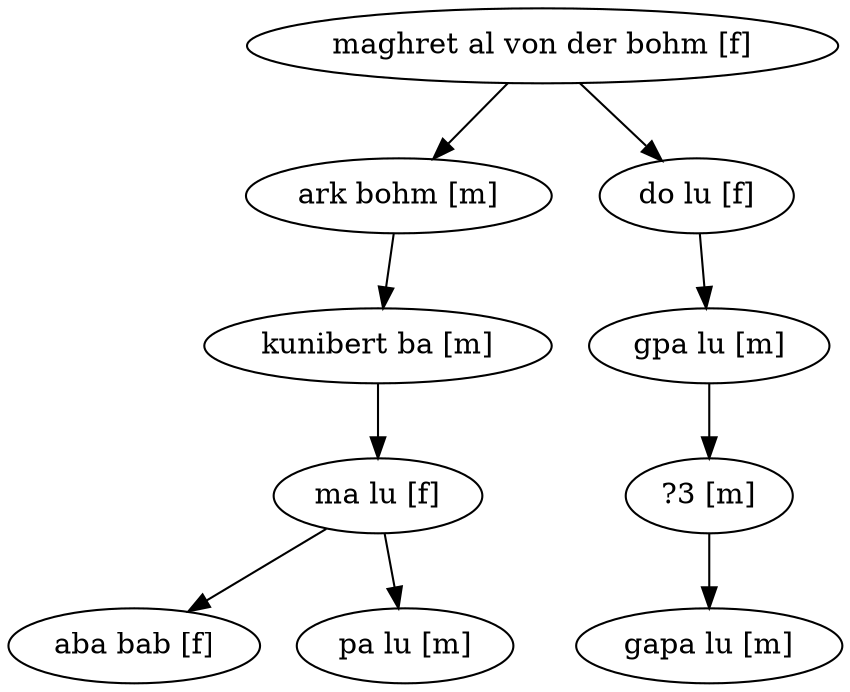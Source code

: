digraph FamilyTree
{
  "?3 [m]" -> "gapa lu [m]";
  "aba bab [f]";
  "ark bohm [m]" -> "kunibert ba [m]";
  "do lu [f]" -> "gpa lu [m]";
  "gapa lu [m]";
  "gpa lu [m]" -> "?3 [m]";
  "kunibert ba [m]" -> "ma lu [f]";
  "ma lu [f]" -> "aba bab [f]";
  "ma lu [f]" -> "pa lu [m]";
  "maghret al von der bohm [f]" -> "do lu [f]";
  "maghret al von der bohm [f]" -> "ark bohm [m]";
  "pa lu [m]";
}
